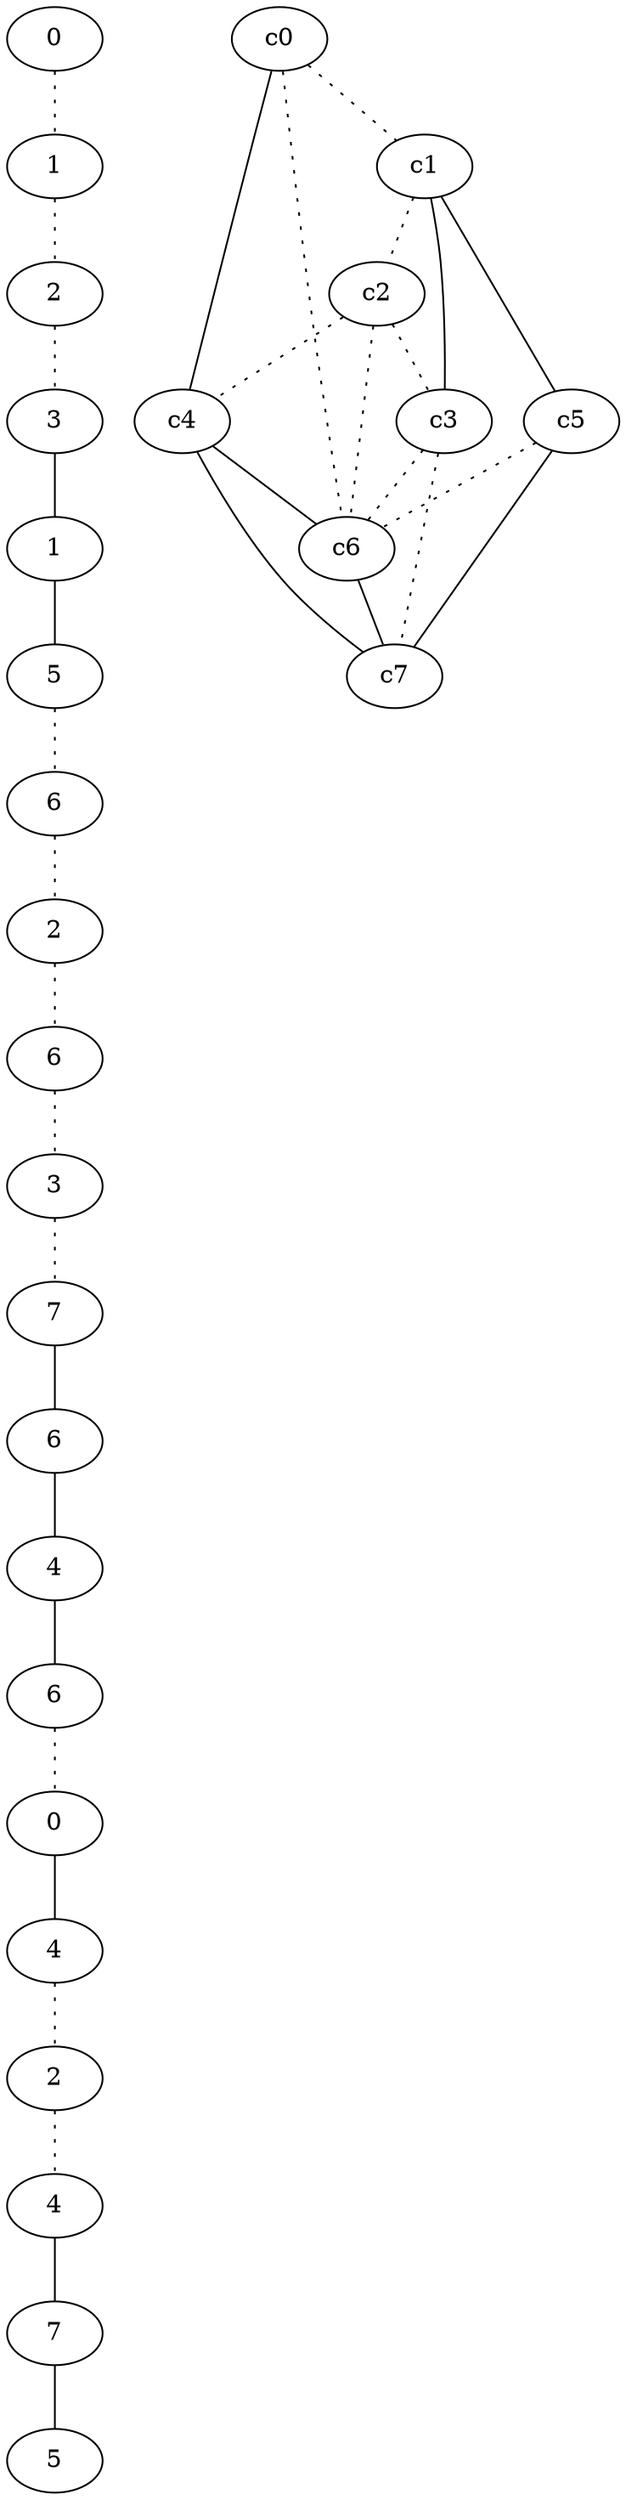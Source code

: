 graph {
a0[label=0];
a1[label=1];
a2[label=2];
a3[label=3];
a4[label=1];
a5[label=5];
a6[label=6];
a7[label=2];
a8[label=6];
a9[label=3];
a10[label=7];
a11[label=6];
a12[label=4];
a13[label=6];
a14[label=0];
a15[label=4];
a16[label=2];
a17[label=4];
a18[label=7];
a19[label=5];
a0 -- a1 [style=dotted];
a1 -- a2 [style=dotted];
a2 -- a3 [style=dotted];
a3 -- a4;
a4 -- a5;
a5 -- a6 [style=dotted];
a6 -- a7 [style=dotted];
a7 -- a8 [style=dotted];
a8 -- a9 [style=dotted];
a9 -- a10 [style=dotted];
a10 -- a11;
a11 -- a12;
a12 -- a13;
a13 -- a14 [style=dotted];
a14 -- a15;
a15 -- a16 [style=dotted];
a16 -- a17 [style=dotted];
a17 -- a18;
a18 -- a19;
c0 -- c1 [style=dotted];
c0 -- c4;
c0 -- c6 [style=dotted];
c1 -- c2 [style=dotted];
c1 -- c3;
c1 -- c5;
c2 -- c3 [style=dotted];
c2 -- c4 [style=dotted];
c2 -- c6 [style=dotted];
c3 -- c6 [style=dotted];
c3 -- c7 [style=dotted];
c4 -- c6;
c4 -- c7;
c5 -- c6 [style=dotted];
c5 -- c7;
c6 -- c7;
}

